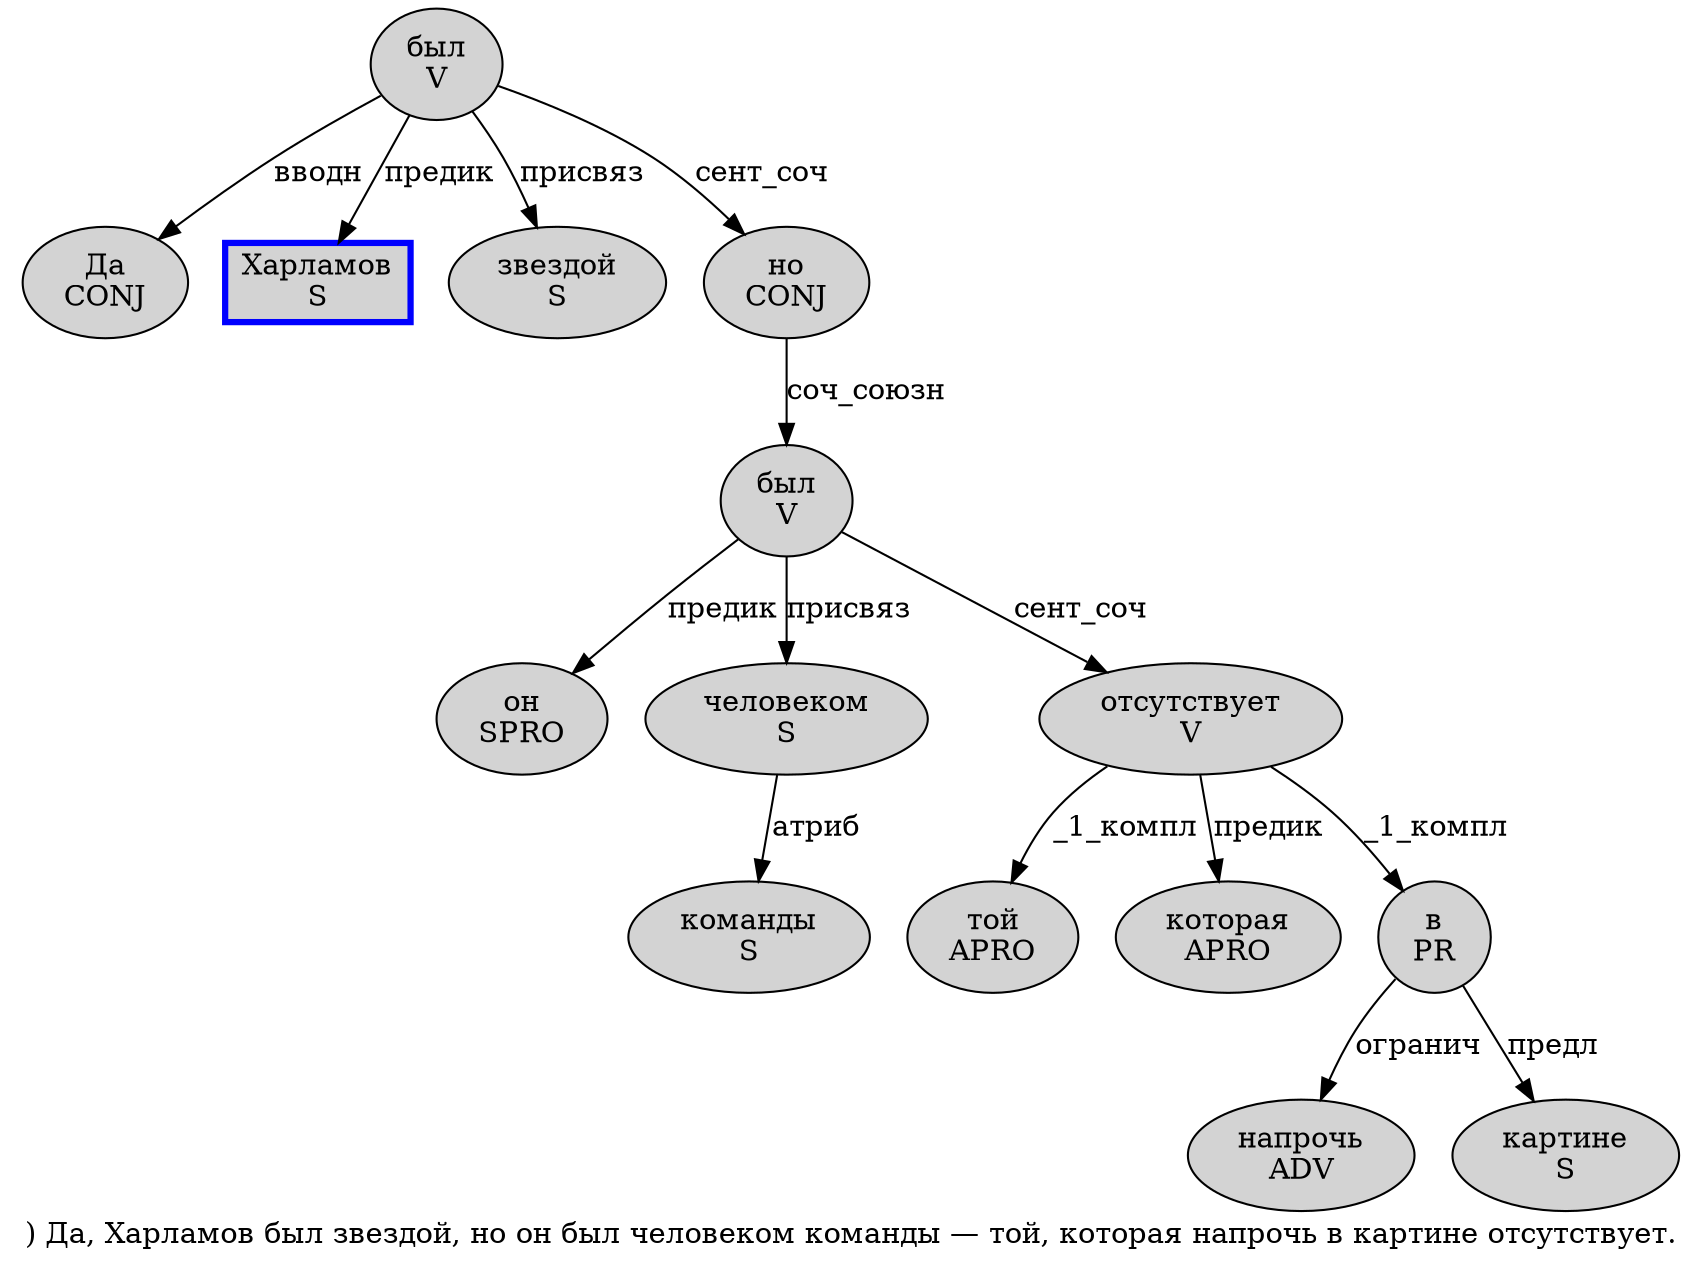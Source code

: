 digraph SENTENCE_3376 {
	graph [label=") Да, Харламов был звездой, но он был человеком команды — той, которая напрочь в картине отсутствует."]
	node [style=filled]
		1 [label="Да
CONJ" color="" fillcolor=lightgray penwidth=1 shape=ellipse]
		3 [label="Харламов
S" color=blue fillcolor=lightgray penwidth=3 shape=box]
		4 [label="был
V" color="" fillcolor=lightgray penwidth=1 shape=ellipse]
		5 [label="звездой
S" color="" fillcolor=lightgray penwidth=1 shape=ellipse]
		7 [label="но
CONJ" color="" fillcolor=lightgray penwidth=1 shape=ellipse]
		8 [label="он
SPRO" color="" fillcolor=lightgray penwidth=1 shape=ellipse]
		9 [label="был
V" color="" fillcolor=lightgray penwidth=1 shape=ellipse]
		10 [label="человеком
S" color="" fillcolor=lightgray penwidth=1 shape=ellipse]
		11 [label="команды
S" color="" fillcolor=lightgray penwidth=1 shape=ellipse]
		13 [label="той
APRO" color="" fillcolor=lightgray penwidth=1 shape=ellipse]
		15 [label="которая
APRO" color="" fillcolor=lightgray penwidth=1 shape=ellipse]
		16 [label="напрочь
ADV" color="" fillcolor=lightgray penwidth=1 shape=ellipse]
		17 [label="в
PR" color="" fillcolor=lightgray penwidth=1 shape=ellipse]
		18 [label="картине
S" color="" fillcolor=lightgray penwidth=1 shape=ellipse]
		19 [label="отсутствует
V" color="" fillcolor=lightgray penwidth=1 shape=ellipse]
			17 -> 16 [label="огранич"]
			17 -> 18 [label="предл"]
			19 -> 13 [label="_1_компл"]
			19 -> 15 [label="предик"]
			19 -> 17 [label="_1_компл"]
			10 -> 11 [label="атриб"]
			7 -> 9 [label="соч_союзн"]
			9 -> 8 [label="предик"]
			9 -> 10 [label="присвяз"]
			9 -> 19 [label="сент_соч"]
			4 -> 1 [label="вводн"]
			4 -> 3 [label="предик"]
			4 -> 5 [label="присвяз"]
			4 -> 7 [label="сент_соч"]
}